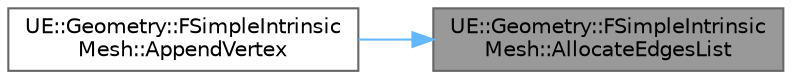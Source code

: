 digraph "UE::Geometry::FSimpleIntrinsicMesh::AllocateEdgesList"
{
 // INTERACTIVE_SVG=YES
 // LATEX_PDF_SIZE
  bgcolor="transparent";
  edge [fontname=Helvetica,fontsize=10,labelfontname=Helvetica,labelfontsize=10];
  node [fontname=Helvetica,fontsize=10,shape=box,height=0.2,width=0.4];
  rankdir="RL";
  Node1 [id="Node000001",label="UE::Geometry::FSimpleIntrinsic\lMesh::AllocateEdgesList",height=0.2,width=0.4,color="gray40", fillcolor="grey60", style="filled", fontcolor="black",tooltip="allocate, or clear existing edge list for specified vertex"];
  Node1 -> Node2 [id="edge1_Node000001_Node000002",dir="back",color="steelblue1",style="solid",tooltip=" "];
  Node2 [id="Node000002",label="UE::Geometry::FSimpleIntrinsic\lMesh::AppendVertex",height=0.2,width=0.4,color="grey40", fillcolor="white", style="filled",URL="$d4/d51/classUE_1_1Geometry_1_1FSimpleIntrinsicMesh.html#a2c4337fdb5d108c43bdc30c383af29b0",tooltip="add new vertex to the mesh topology, does not update any of the intrinsic quantities"];
}

